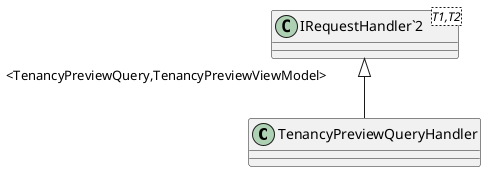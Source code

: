 @startuml
class TenancyPreviewQueryHandler {
}
class "IRequestHandler`2"<T1,T2> {
}
"IRequestHandler`2" "<TenancyPreviewQuery,TenancyPreviewViewModel>" <|-- TenancyPreviewQueryHandler
@enduml
